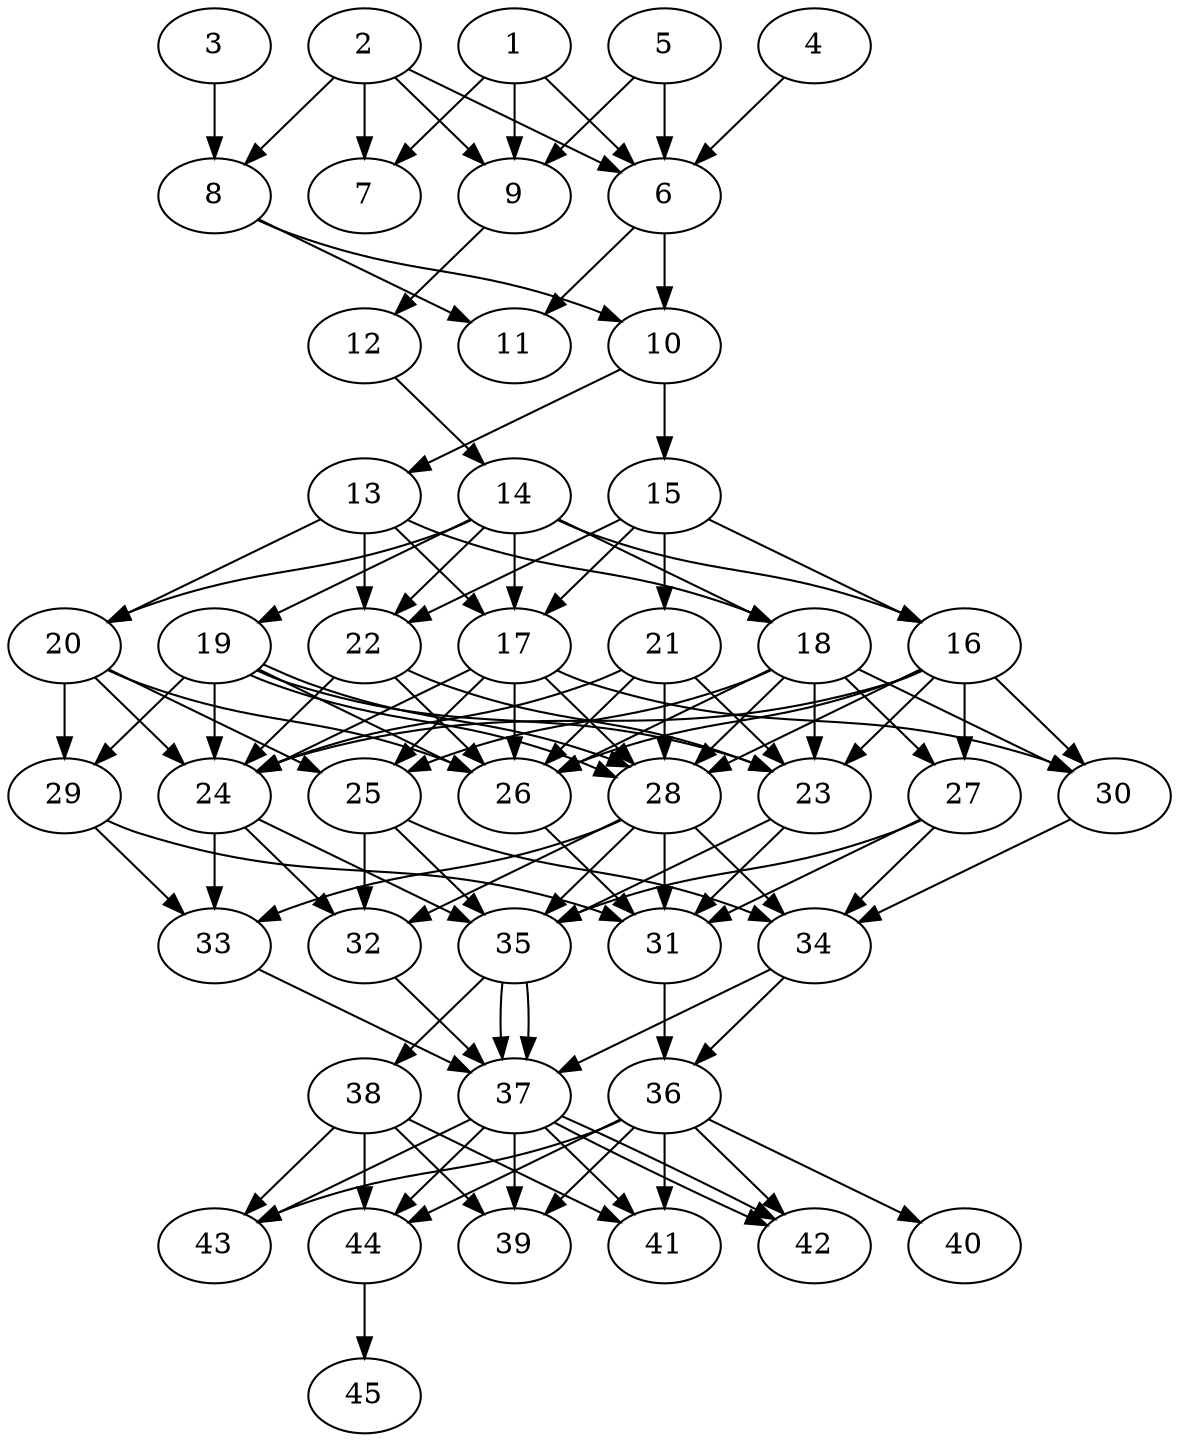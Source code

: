 // DAG automatically generated by daggen at Thu Oct  3 14:07:24 2019
// ./daggen --dot -n 45 --ccr 0.3 --fat 0.5 --regular 0.5 --density 0.9 --mindata 5242880 --maxdata 52428800 
digraph G {
  1 [size="55715840", alpha="0.07", expect_size="16714752"] 
  1 -> 6 [size ="16714752"]
  1 -> 7 [size ="16714752"]
  1 -> 9 [size ="16714752"]
  2 [size="95996587", alpha="0.16", expect_size="28798976"] 
  2 -> 6 [size ="28798976"]
  2 -> 7 [size ="28798976"]
  2 -> 8 [size ="28798976"]
  2 -> 9 [size ="28798976"]
  3 [size="113073493", alpha="0.13", expect_size="33922048"] 
  3 -> 8 [size ="33922048"]
  4 [size="149265067", alpha="0.01", expect_size="44779520"] 
  4 -> 6 [size ="44779520"]
  5 [size="78906027", alpha="0.15", expect_size="23671808"] 
  5 -> 6 [size ="23671808"]
  5 -> 9 [size ="23671808"]
  6 [size="48947200", alpha="0.06", expect_size="14684160"] 
  6 -> 10 [size ="14684160"]
  6 -> 11 [size ="14684160"]
  7 [size="45213013", alpha="0.16", expect_size="13563904"] 
  8 [size="107188907", alpha="0.19", expect_size="32156672"] 
  8 -> 10 [size ="32156672"]
  8 -> 11 [size ="32156672"]
  9 [size="124190720", alpha="0.18", expect_size="37257216"] 
  9 -> 12 [size ="37257216"]
  10 [size="40376320", alpha="0.08", expect_size="12112896"] 
  10 -> 13 [size ="12112896"]
  10 -> 15 [size ="12112896"]
  11 [size="141271040", alpha="0.06", expect_size="42381312"] 
  12 [size="37092693", alpha="0.09", expect_size="11127808"] 
  12 -> 14 [size ="11127808"]
  13 [size="163252907", alpha="0.07", expect_size="48975872"] 
  13 -> 17 [size ="48975872"]
  13 -> 18 [size ="48975872"]
  13 -> 20 [size ="48975872"]
  13 -> 22 [size ="48975872"]
  14 [size="109339307", alpha="0.03", expect_size="32801792"] 
  14 -> 16 [size ="32801792"]
  14 -> 17 [size ="32801792"]
  14 -> 18 [size ="32801792"]
  14 -> 19 [size ="32801792"]
  14 -> 20 [size ="32801792"]
  14 -> 22 [size ="32801792"]
  15 [size="114397867", alpha="0.05", expect_size="34319360"] 
  15 -> 16 [size ="34319360"]
  15 -> 17 [size ="34319360"]
  15 -> 21 [size ="34319360"]
  15 -> 22 [size ="34319360"]
  16 [size="73734827", alpha="0.04", expect_size="22120448"] 
  16 -> 23 [size ="22120448"]
  16 -> 24 [size ="22120448"]
  16 -> 26 [size ="22120448"]
  16 -> 27 [size ="22120448"]
  16 -> 28 [size ="22120448"]
  16 -> 30 [size ="22120448"]
  17 [size="118664533", alpha="0.03", expect_size="35599360"] 
  17 -> 24 [size ="35599360"]
  17 -> 25 [size ="35599360"]
  17 -> 26 [size ="35599360"]
  17 -> 28 [size ="35599360"]
  17 -> 30 [size ="35599360"]
  18 [size="90033493", alpha="0.07", expect_size="27010048"] 
  18 -> 23 [size ="27010048"]
  18 -> 25 [size ="27010048"]
  18 -> 26 [size ="27010048"]
  18 -> 27 [size ="27010048"]
  18 -> 28 [size ="27010048"]
  18 -> 30 [size ="27010048"]
  19 [size="78783147", alpha="0.07", expect_size="23634944"] 
  19 -> 23 [size ="23634944"]
  19 -> 24 [size ="23634944"]
  19 -> 26 [size ="23634944"]
  19 -> 28 [size ="23634944"]
  19 -> 28 [size ="23634944"]
  19 -> 29 [size ="23634944"]
  20 [size="59746987", alpha="0.09", expect_size="17924096"] 
  20 -> 24 [size ="17924096"]
  20 -> 25 [size ="17924096"]
  20 -> 26 [size ="17924096"]
  20 -> 29 [size ="17924096"]
  21 [size="125897387", alpha="0.16", expect_size="37769216"] 
  21 -> 23 [size ="37769216"]
  21 -> 24 [size ="37769216"]
  21 -> 26 [size ="37769216"]
  21 -> 28 [size ="37769216"]
  22 [size="174288213", alpha="0.13", expect_size="52286464"] 
  22 -> 23 [size ="52286464"]
  22 -> 24 [size ="52286464"]
  22 -> 26 [size ="52286464"]
  23 [size="88046933", alpha="0.02", expect_size="26414080"] 
  23 -> 31 [size ="26414080"]
  23 -> 35 [size ="26414080"]
  24 [size="145780053", alpha="0.09", expect_size="43734016"] 
  24 -> 32 [size ="43734016"]
  24 -> 33 [size ="43734016"]
  24 -> 35 [size ="43734016"]
  25 [size="171690667", alpha="0.02", expect_size="51507200"] 
  25 -> 32 [size ="51507200"]
  25 -> 34 [size ="51507200"]
  25 -> 35 [size ="51507200"]
  26 [size="55743147", alpha="0.00", expect_size="16722944"] 
  26 -> 31 [size ="16722944"]
  27 [size="86405120", alpha="0.02", expect_size="25921536"] 
  27 -> 31 [size ="25921536"]
  27 -> 34 [size ="25921536"]
  27 -> 35 [size ="25921536"]
  28 [size="112762880", alpha="0.14", expect_size="33828864"] 
  28 -> 31 [size ="33828864"]
  28 -> 32 [size ="33828864"]
  28 -> 33 [size ="33828864"]
  28 -> 34 [size ="33828864"]
  28 -> 35 [size ="33828864"]
  29 [size="171246933", alpha="0.01", expect_size="51374080"] 
  29 -> 31 [size ="51374080"]
  29 -> 33 [size ="51374080"]
  30 [size="66771627", alpha="0.10", expect_size="20031488"] 
  30 -> 34 [size ="20031488"]
  31 [size="137413973", alpha="0.15", expect_size="41224192"] 
  31 -> 36 [size ="41224192"]
  32 [size="106847573", alpha="0.02", expect_size="32054272"] 
  32 -> 37 [size ="32054272"]
  33 [size="53596160", alpha="0.08", expect_size="16078848"] 
  33 -> 37 [size ="16078848"]
  34 [size="73250133", alpha="0.06", expect_size="21975040"] 
  34 -> 36 [size ="21975040"]
  34 -> 37 [size ="21975040"]
  35 [size="140315307", alpha="0.16", expect_size="42094592"] 
  35 -> 37 [size ="42094592"]
  35 -> 37 [size ="42094592"]
  35 -> 38 [size ="42094592"]
  36 [size="158941867", alpha="0.13", expect_size="47682560"] 
  36 -> 39 [size ="47682560"]
  36 -> 40 [size ="47682560"]
  36 -> 41 [size ="47682560"]
  36 -> 42 [size ="47682560"]
  36 -> 43 [size ="47682560"]
  36 -> 44 [size ="47682560"]
  37 [size="160597333", alpha="0.03", expect_size="48179200"] 
  37 -> 39 [size ="48179200"]
  37 -> 41 [size ="48179200"]
  37 -> 42 [size ="48179200"]
  37 -> 42 [size ="48179200"]
  37 -> 43 [size ="48179200"]
  37 -> 44 [size ="48179200"]
  38 [size="173025280", alpha="0.03", expect_size="51907584"] 
  38 -> 39 [size ="51907584"]
  38 -> 41 [size ="51907584"]
  38 -> 43 [size ="51907584"]
  38 -> 44 [size ="51907584"]
  39 [size="128651947", alpha="0.10", expect_size="38595584"] 
  40 [size="134191787", alpha="0.02", expect_size="40257536"] 
  41 [size="55265280", alpha="0.09", expect_size="16579584"] 
  42 [size="172953600", alpha="0.15", expect_size="51886080"] 
  43 [size="35010560", alpha="0.10", expect_size="10503168"] 
  44 [size="101792427", alpha="0.01", expect_size="30537728"] 
  44 -> 45 [size ="30537728"]
  45 [size="150592853", alpha="0.12", expect_size="45177856"] 
}
